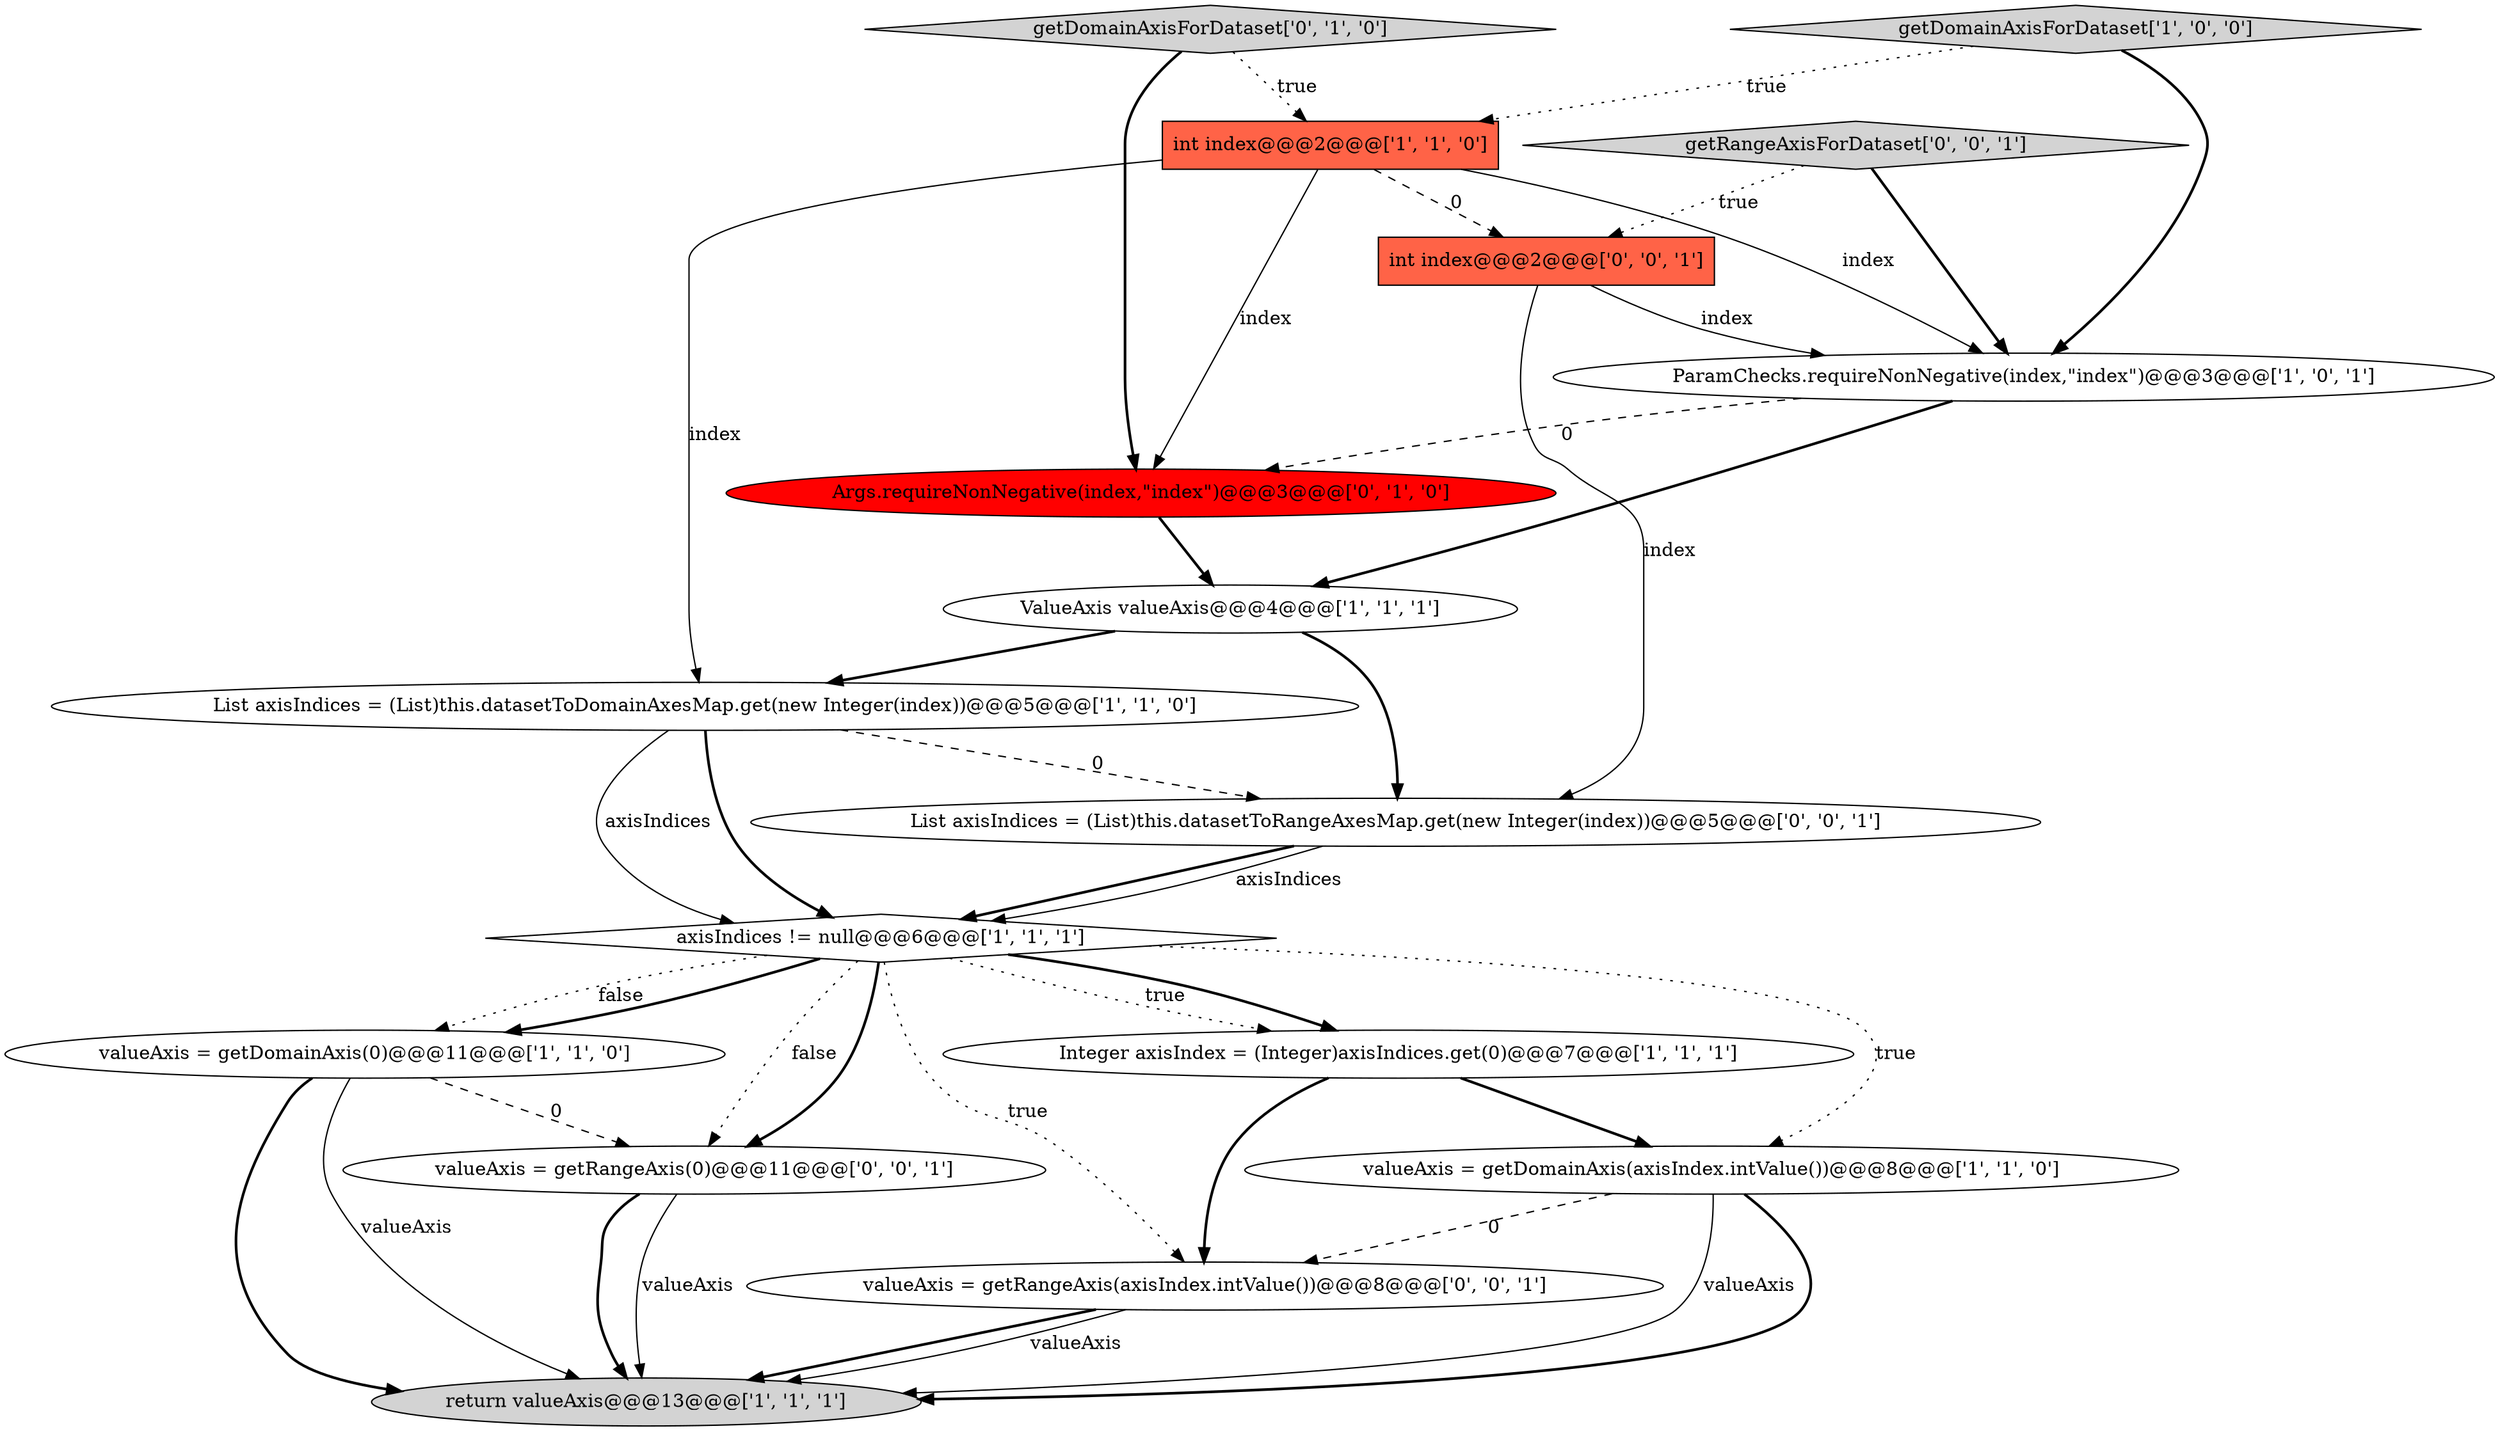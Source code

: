 digraph {
7 [style = filled, label = "valueAxis = getDomainAxis(0)@@@11@@@['1', '1', '0']", fillcolor = white, shape = ellipse image = "AAA0AAABBB1BBB"];
13 [style = filled, label = "valueAxis = getRangeAxis(0)@@@11@@@['0', '0', '1']", fillcolor = white, shape = ellipse image = "AAA0AAABBB3BBB"];
0 [style = filled, label = "Integer axisIndex = (Integer)axisIndices.get(0)@@@7@@@['1', '1', '1']", fillcolor = white, shape = ellipse image = "AAA0AAABBB1BBB"];
16 [style = filled, label = "valueAxis = getRangeAxis(axisIndex.intValue())@@@8@@@['0', '0', '1']", fillcolor = white, shape = ellipse image = "AAA0AAABBB3BBB"];
11 [style = filled, label = "Args.requireNonNegative(index,\"index\")@@@3@@@['0', '1', '0']", fillcolor = red, shape = ellipse image = "AAA1AAABBB2BBB"];
6 [style = filled, label = "getDomainAxisForDataset['1', '0', '0']", fillcolor = lightgray, shape = diamond image = "AAA0AAABBB1BBB"];
2 [style = filled, label = "ParamChecks.requireNonNegative(index,\"index\")@@@3@@@['1', '0', '1']", fillcolor = white, shape = ellipse image = "AAA0AAABBB1BBB"];
12 [style = filled, label = "getRangeAxisForDataset['0', '0', '1']", fillcolor = lightgray, shape = diamond image = "AAA0AAABBB3BBB"];
3 [style = filled, label = "List axisIndices = (List)this.datasetToDomainAxesMap.get(new Integer(index))@@@5@@@['1', '1', '0']", fillcolor = white, shape = ellipse image = "AAA0AAABBB1BBB"];
4 [style = filled, label = "int index@@@2@@@['1', '1', '0']", fillcolor = tomato, shape = box image = "AAA0AAABBB1BBB"];
9 [style = filled, label = "valueAxis = getDomainAxis(axisIndex.intValue())@@@8@@@['1', '1', '0']", fillcolor = white, shape = ellipse image = "AAA0AAABBB1BBB"];
10 [style = filled, label = "getDomainAxisForDataset['0', '1', '0']", fillcolor = lightgray, shape = diamond image = "AAA0AAABBB2BBB"];
14 [style = filled, label = "List axisIndices = (List)this.datasetToRangeAxesMap.get(new Integer(index))@@@5@@@['0', '0', '1']", fillcolor = white, shape = ellipse image = "AAA0AAABBB3BBB"];
15 [style = filled, label = "int index@@@2@@@['0', '0', '1']", fillcolor = tomato, shape = box image = "AAA0AAABBB3BBB"];
5 [style = filled, label = "axisIndices != null@@@6@@@['1', '1', '1']", fillcolor = white, shape = diamond image = "AAA0AAABBB1BBB"];
1 [style = filled, label = "return valueAxis@@@13@@@['1', '1', '1']", fillcolor = lightgray, shape = ellipse image = "AAA0AAABBB1BBB"];
8 [style = filled, label = "ValueAxis valueAxis@@@4@@@['1', '1', '1']", fillcolor = white, shape = ellipse image = "AAA0AAABBB1BBB"];
0->16 [style = bold, label=""];
0->9 [style = bold, label=""];
9->16 [style = dashed, label="0"];
7->1 [style = bold, label=""];
7->1 [style = solid, label="valueAxis"];
5->7 [style = dotted, label="false"];
8->3 [style = bold, label=""];
14->5 [style = bold, label=""];
12->15 [style = dotted, label="true"];
8->14 [style = bold, label=""];
5->0 [style = dotted, label="true"];
4->11 [style = solid, label="index"];
4->3 [style = solid, label="index"];
13->1 [style = bold, label=""];
6->2 [style = bold, label=""];
4->2 [style = solid, label="index"];
9->1 [style = solid, label="valueAxis"];
12->2 [style = bold, label=""];
3->5 [style = bold, label=""];
5->13 [style = dotted, label="false"];
10->11 [style = bold, label=""];
14->5 [style = solid, label="axisIndices"];
6->4 [style = dotted, label="true"];
5->0 [style = bold, label=""];
16->1 [style = bold, label=""];
4->15 [style = dashed, label="0"];
5->13 [style = bold, label=""];
16->1 [style = solid, label="valueAxis"];
5->16 [style = dotted, label="true"];
7->13 [style = dashed, label="0"];
5->9 [style = dotted, label="true"];
5->7 [style = bold, label=""];
11->8 [style = bold, label=""];
2->11 [style = dashed, label="0"];
10->4 [style = dotted, label="true"];
3->14 [style = dashed, label="0"];
9->1 [style = bold, label=""];
15->14 [style = solid, label="index"];
13->1 [style = solid, label="valueAxis"];
2->8 [style = bold, label=""];
3->5 [style = solid, label="axisIndices"];
15->2 [style = solid, label="index"];
}
